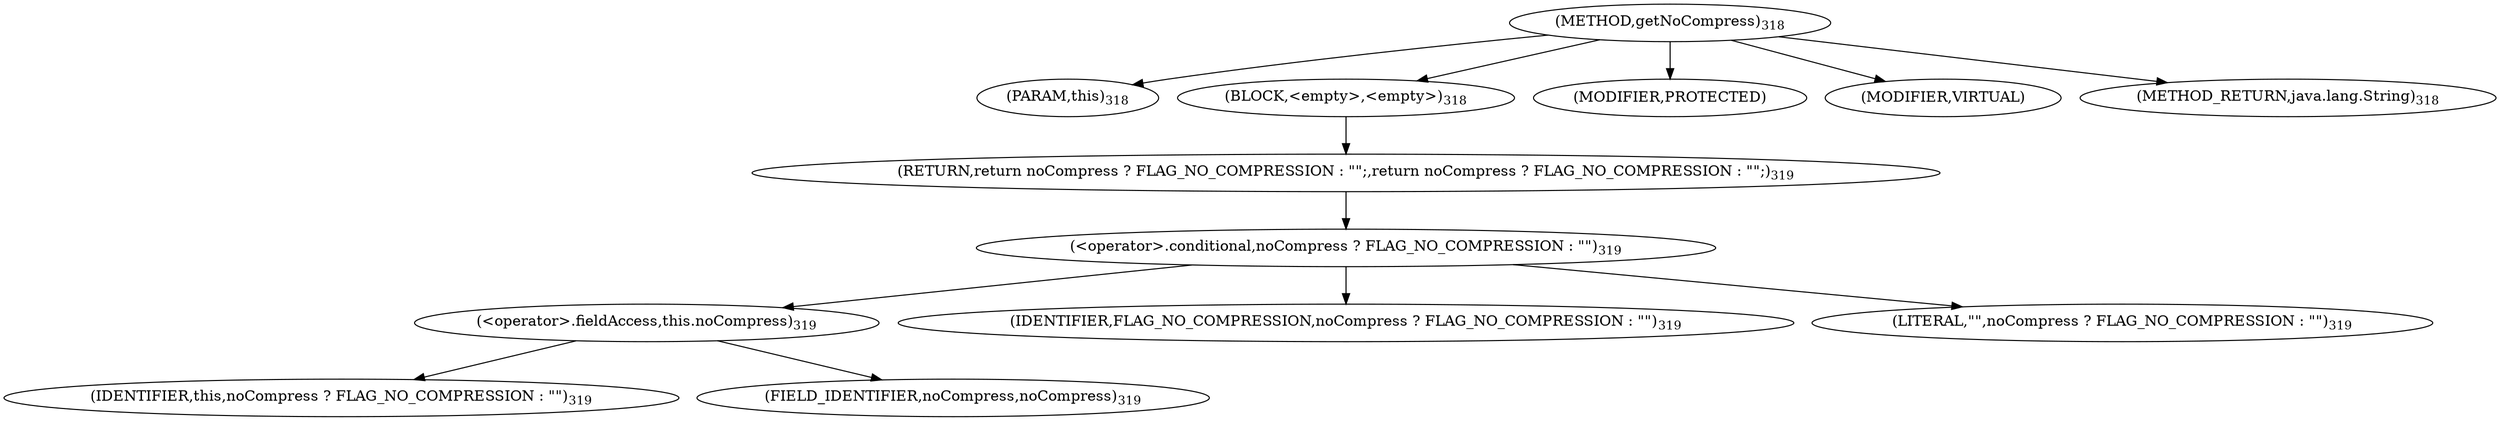 digraph "getNoCompress" {  
"456" [label = <(METHOD,getNoCompress)<SUB>318</SUB>> ]
"457" [label = <(PARAM,this)<SUB>318</SUB>> ]
"458" [label = <(BLOCK,&lt;empty&gt;,&lt;empty&gt;)<SUB>318</SUB>> ]
"459" [label = <(RETURN,return noCompress ? FLAG_NO_COMPRESSION : &quot;&quot;;,return noCompress ? FLAG_NO_COMPRESSION : &quot;&quot;;)<SUB>319</SUB>> ]
"460" [label = <(&lt;operator&gt;.conditional,noCompress ? FLAG_NO_COMPRESSION : &quot;&quot;)<SUB>319</SUB>> ]
"461" [label = <(&lt;operator&gt;.fieldAccess,this.noCompress)<SUB>319</SUB>> ]
"462" [label = <(IDENTIFIER,this,noCompress ? FLAG_NO_COMPRESSION : &quot;&quot;)<SUB>319</SUB>> ]
"463" [label = <(FIELD_IDENTIFIER,noCompress,noCompress)<SUB>319</SUB>> ]
"464" [label = <(IDENTIFIER,FLAG_NO_COMPRESSION,noCompress ? FLAG_NO_COMPRESSION : &quot;&quot;)<SUB>319</SUB>> ]
"465" [label = <(LITERAL,&quot;&quot;,noCompress ? FLAG_NO_COMPRESSION : &quot;&quot;)<SUB>319</SUB>> ]
"466" [label = <(MODIFIER,PROTECTED)> ]
"467" [label = <(MODIFIER,VIRTUAL)> ]
"468" [label = <(METHOD_RETURN,java.lang.String)<SUB>318</SUB>> ]
  "456" -> "457" 
  "456" -> "458" 
  "456" -> "466" 
  "456" -> "467" 
  "456" -> "468" 
  "458" -> "459" 
  "459" -> "460" 
  "460" -> "461" 
  "460" -> "464" 
  "460" -> "465" 
  "461" -> "462" 
  "461" -> "463" 
}
